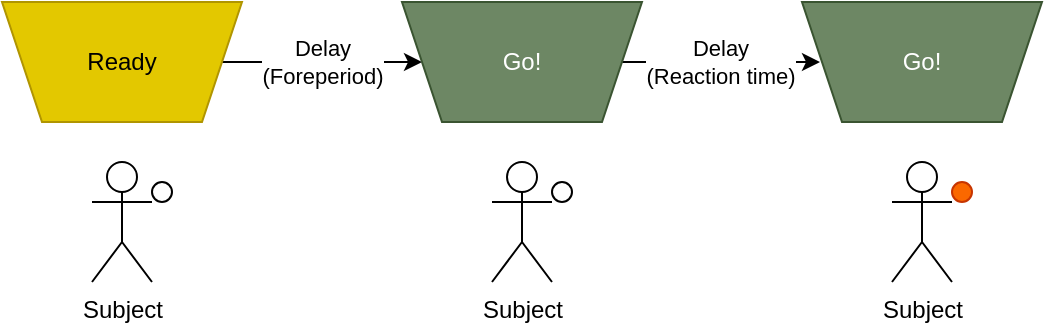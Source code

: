 <mxfile version="22.1.3" type="device">
  <diagram id="Omh48rL1B8c3v4fKGW20" name="Page-1">
    <mxGraphModel dx="1434" dy="738" grid="1" gridSize="10" guides="1" tooltips="1" connect="1" arrows="1" fold="1" page="1" pageScale="1" pageWidth="827" pageHeight="1169" math="0" shadow="0">
      <root>
        <mxCell id="0" />
        <mxCell id="1" parent="0" />
        <mxCell id="EjnWbHj0ULErgjDfvysG-12" value="Delay&lt;br&gt;(Foreperiod)" style="edgeStyle=orthogonalEdgeStyle;rounded=0;orthogonalLoop=1;jettySize=auto;html=1;exitX=0;exitY=0.5;exitDx=0;exitDy=0;" edge="1" parent="1" source="EjnWbHj0ULErgjDfvysG-1" target="EjnWbHj0ULErgjDfvysG-3">
          <mxGeometry relative="1" as="geometry" />
        </mxCell>
        <mxCell id="EjnWbHj0ULErgjDfvysG-1" value="Ready" style="shape=trapezoid;perimeter=trapezoidPerimeter;whiteSpace=wrap;html=1;fixedSize=1;portConstraintRotation=0;rotation=0;fillColor=#e3c800;strokeColor=#B09500;fontColor=#000000;rounded=0;direction=west;size=20;" vertex="1" parent="1">
          <mxGeometry x="120" y="340" width="120" height="60" as="geometry" />
        </mxCell>
        <mxCell id="EjnWbHj0ULErgjDfvysG-2" value="Subject" style="shape=umlActor;verticalLabelPosition=bottom;verticalAlign=top;html=1;outlineConnect=0;" vertex="1" parent="1">
          <mxGeometry x="165" y="420" width="30" height="60" as="geometry" />
        </mxCell>
        <mxCell id="EjnWbHj0ULErgjDfvysG-13" value="Delay&lt;br&gt;(Reaction time)" style="edgeStyle=orthogonalEdgeStyle;rounded=0;orthogonalLoop=1;jettySize=auto;html=1;exitX=0;exitY=0.5;exitDx=0;exitDy=0;" edge="1" parent="1">
          <mxGeometry relative="1" as="geometry">
            <mxPoint x="429" y="370" as="sourcePoint" />
            <mxPoint x="529" y="370" as="targetPoint" />
          </mxGeometry>
        </mxCell>
        <mxCell id="EjnWbHj0ULErgjDfvysG-3" value="Go!" style="shape=trapezoid;perimeter=trapezoidPerimeter;whiteSpace=wrap;html=1;fixedSize=1;portConstraintRotation=0;rotation=0;fillColor=#6d8764;strokeColor=#3A5431;fontColor=#ffffff;rounded=0;size=20;direction=west;" vertex="1" parent="1">
          <mxGeometry x="320" y="340" width="120" height="60" as="geometry" />
        </mxCell>
        <mxCell id="EjnWbHj0ULErgjDfvysG-6" value="Subject" style="shape=umlActor;verticalLabelPosition=bottom;verticalAlign=top;html=1;outlineConnect=0;" vertex="1" parent="1">
          <mxGeometry x="365" y="420" width="30" height="60" as="geometry" />
        </mxCell>
        <mxCell id="EjnWbHj0ULErgjDfvysG-7" value="" style="ellipse;whiteSpace=wrap;html=1;aspect=fixed;" vertex="1" parent="1">
          <mxGeometry x="195" y="430" width="10" height="10" as="geometry" />
        </mxCell>
        <mxCell id="EjnWbHj0ULErgjDfvysG-8" value="" style="ellipse;whiteSpace=wrap;html=1;aspect=fixed;" vertex="1" parent="1">
          <mxGeometry x="395" y="430" width="10" height="10" as="geometry" />
        </mxCell>
        <mxCell id="EjnWbHj0ULErgjDfvysG-9" value="Go!" style="shape=trapezoid;perimeter=trapezoidPerimeter;whiteSpace=wrap;html=1;fixedSize=1;portConstraintRotation=0;rotation=0;fillColor=#6d8764;strokeColor=#3A5431;fontColor=#ffffff;rounded=0;size=20;direction=west;" vertex="1" parent="1">
          <mxGeometry x="520" y="340" width="120" height="60" as="geometry" />
        </mxCell>
        <mxCell id="EjnWbHj0ULErgjDfvysG-10" value="Subject" style="shape=umlActor;verticalLabelPosition=bottom;verticalAlign=top;html=1;outlineConnect=0;" vertex="1" parent="1">
          <mxGeometry x="565" y="420" width="30" height="60" as="geometry" />
        </mxCell>
        <mxCell id="EjnWbHj0ULErgjDfvysG-11" value="" style="ellipse;whiteSpace=wrap;html=1;aspect=fixed;fillColor=#fa6800;strokeColor=#C73500;fontColor=#000000;" vertex="1" parent="1">
          <mxGeometry x="595" y="430" width="10" height="10" as="geometry" />
        </mxCell>
      </root>
    </mxGraphModel>
  </diagram>
</mxfile>
